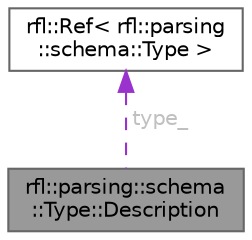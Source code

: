 digraph "rfl::parsing::schema::Type::Description"
{
 // LATEX_PDF_SIZE
  bgcolor="transparent";
  edge [fontname=Helvetica,fontsize=10,labelfontname=Helvetica,labelfontsize=10];
  node [fontname=Helvetica,fontsize=10,shape=box,height=0.2,width=0.4];
  Node1 [id="Node000001",label="rfl::parsing::schema\l::Type::Description",height=0.2,width=0.4,color="gray40", fillcolor="grey60", style="filled", fontcolor="black",tooltip=" "];
  Node2 -> Node1 [id="edge1_Node000001_Node000002",dir="back",color="darkorchid3",style="dashed",tooltip=" ",label=" type_",fontcolor="grey" ];
  Node2 [id="Node000002",label="rfl::Ref\< rfl::parsing\l::schema::Type \>",height=0.2,width=0.4,color="gray40", fillcolor="white", style="filled",URL="$classrfl_1_1_ref.html",tooltip=" "];
}
